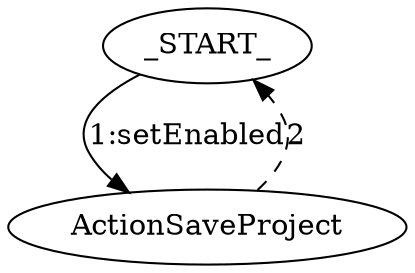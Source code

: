 digraph ActionSaveProject{
_START_->ActionSaveProject[label="1:setEnabled"]
ActionSaveProject->_START_[label="2", style=dashed]
}